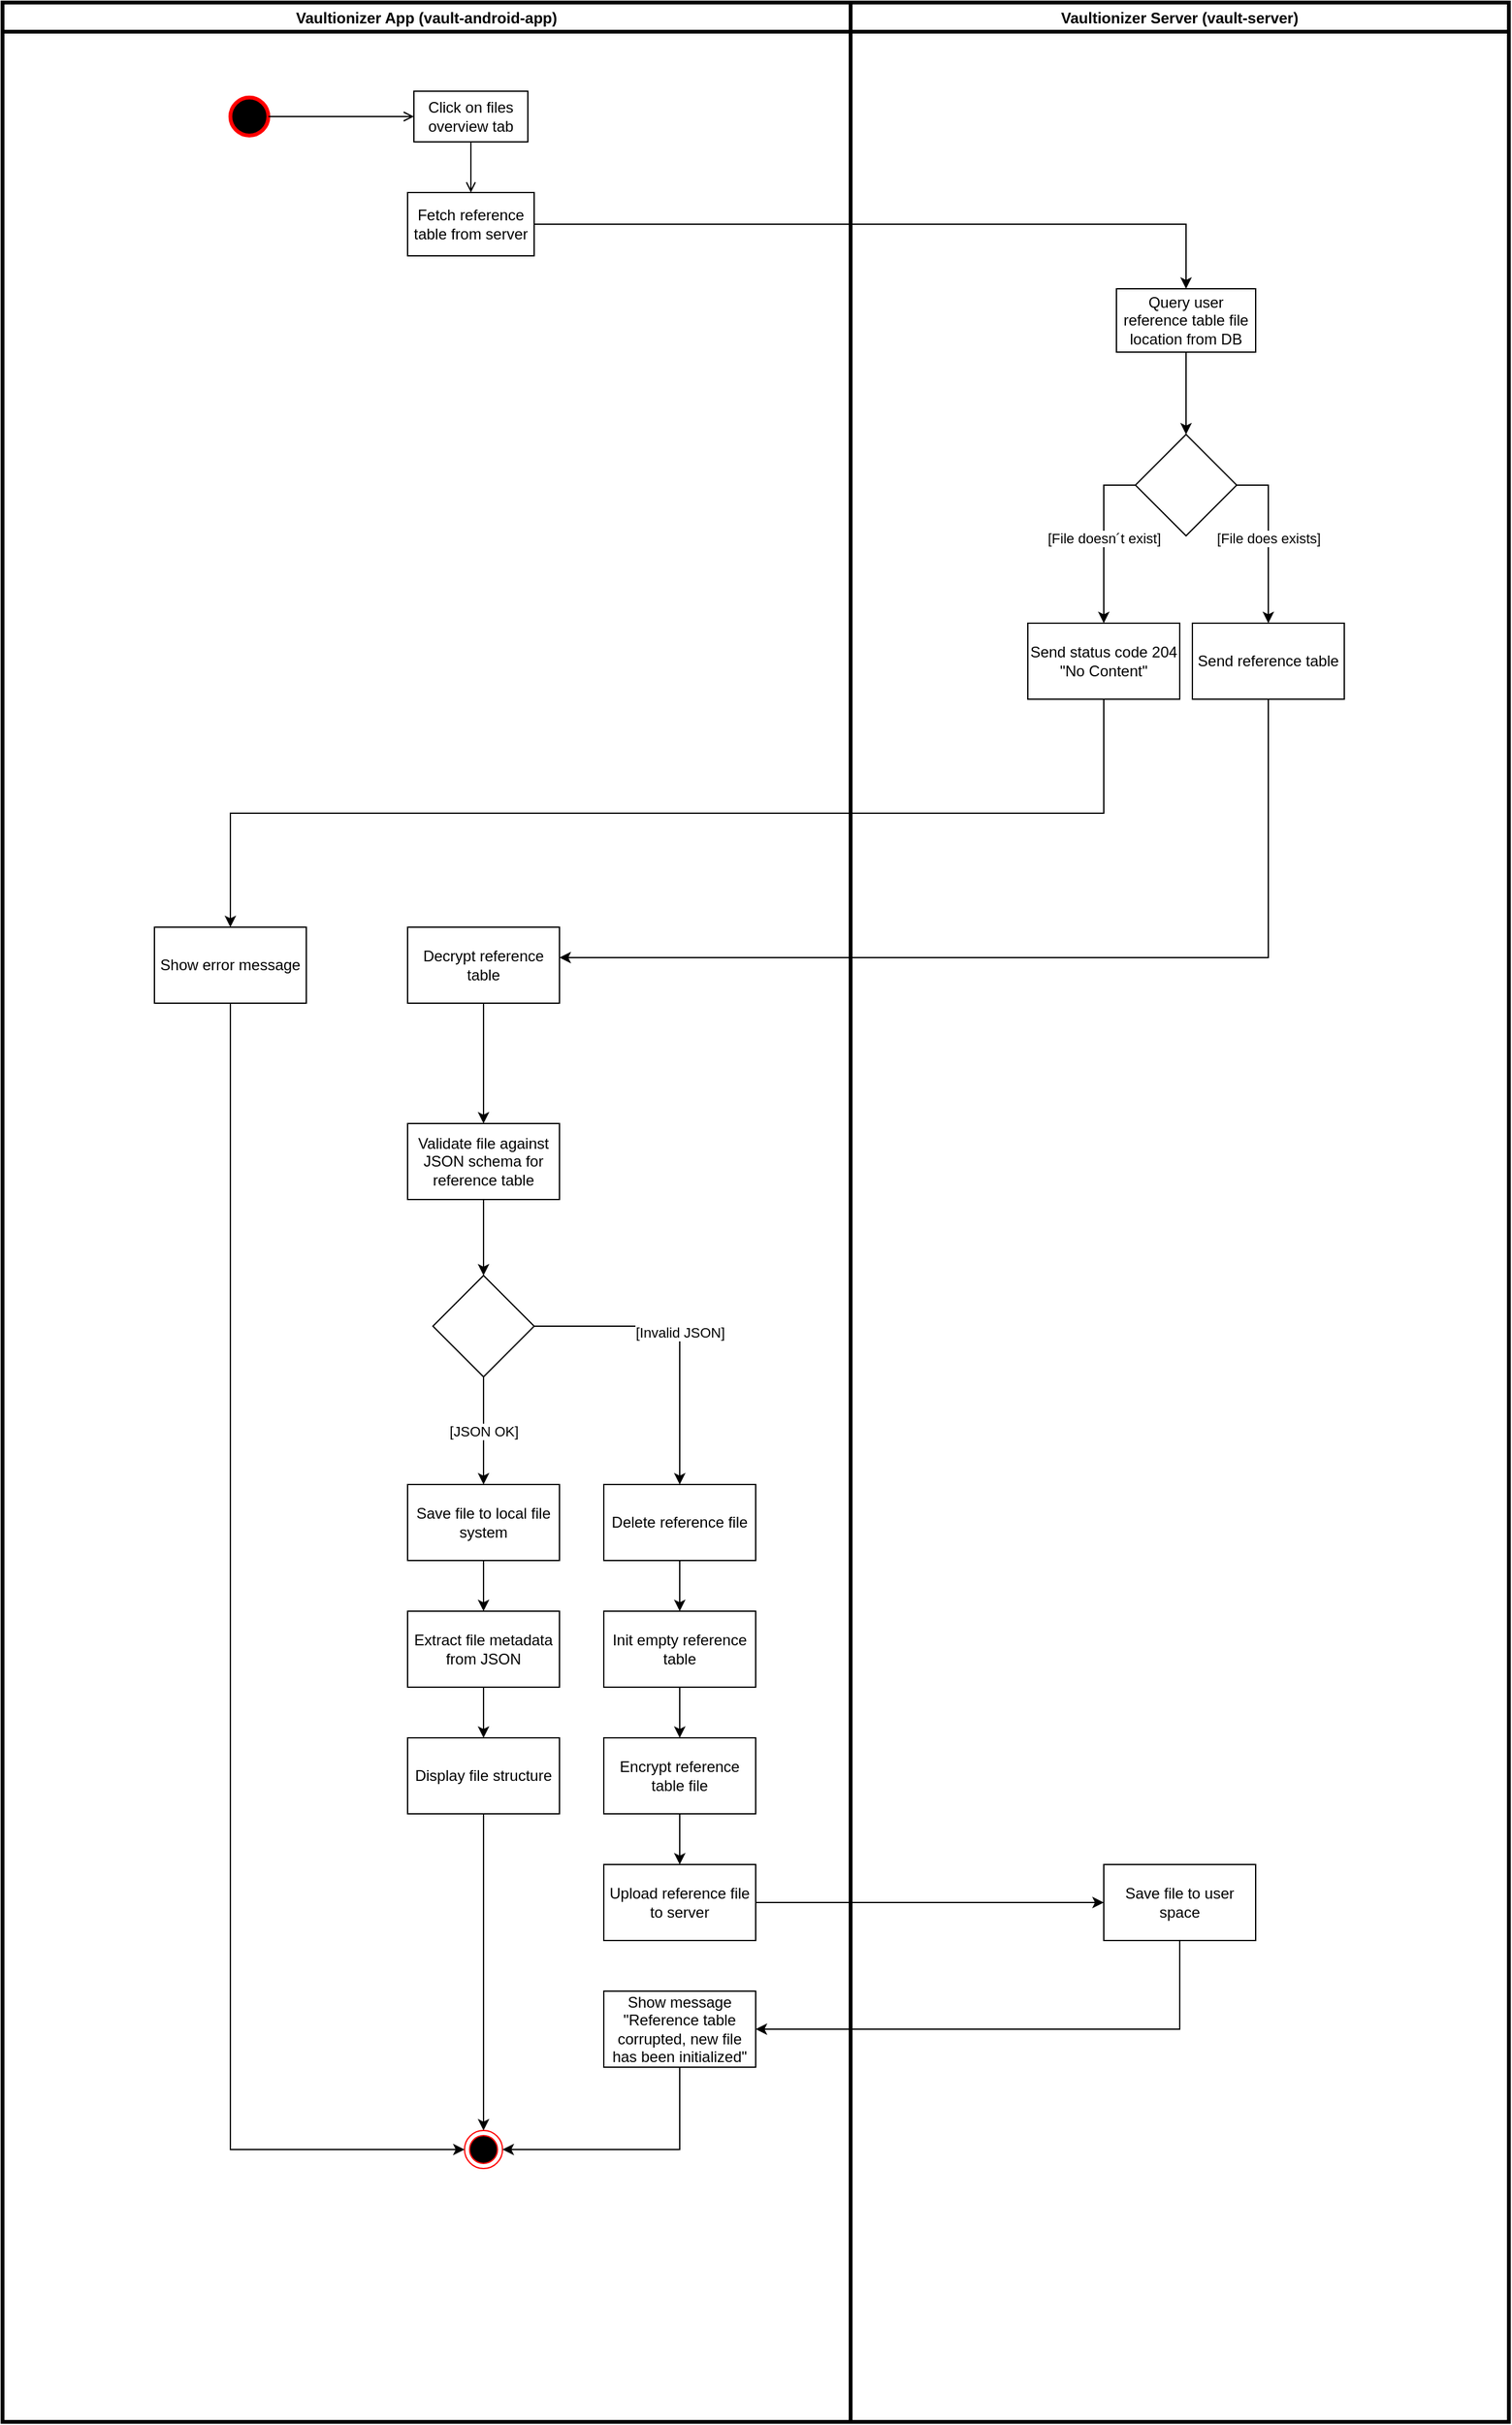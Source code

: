 <mxfile version="13.8.2" type="github">
  <diagram name="Page-1" id="e7e014a7-5840-1c2e-5031-d8a46d1fe8dd">
    <mxGraphModel dx="3231" dy="1091" grid="1" gridSize="10" guides="1" tooltips="1" connect="1" arrows="1" fold="1" page="1" pageScale="1" pageWidth="1169" pageHeight="826" background="#ffffff" math="0" shadow="0">
      <root>
        <mxCell id="0" />
        <mxCell id="1" parent="0" />
        <mxCell id="jn4TW-u3W-nK7IEm40rL-137" value="" style="group" parent="1" vertex="1" connectable="0">
          <mxGeometry x="-180" y="60" width="670" height="1910" as="geometry" />
        </mxCell>
        <mxCell id="jn4TW-u3W-nK7IEm40rL-64" value="Click on files overview tab" style="rounded=0;whiteSpace=wrap;html=1;" parent="jn4TW-u3W-nK7IEm40rL-137" vertex="1">
          <mxGeometry x="325" y="70" width="90" height="40" as="geometry" />
        </mxCell>
        <mxCell id="jn4TW-u3W-nK7IEm40rL-67" value="" style="edgeStyle=orthogonalEdgeStyle;rounded=0;orthogonalLoop=1;jettySize=auto;html=1;endArrow=open;endFill=0;strokeColor=#000000;" parent="jn4TW-u3W-nK7IEm40rL-137" source="jn4TW-u3W-nK7IEm40rL-64" target="jn4TW-u3W-nK7IEm40rL-66" edge="1">
          <mxGeometry relative="1" as="geometry" />
        </mxCell>
        <mxCell id="jn4TW-u3W-nK7IEm40rL-134" value="Vaultionizer App (vault-android-app)" style="swimlane;strokeWidth=3;" parent="jn4TW-u3W-nK7IEm40rL-137" vertex="1">
          <mxGeometry width="670" height="1910" as="geometry" />
        </mxCell>
        <mxCell id="jn4TW-u3W-nK7IEm40rL-138" value="" style="ellipse;whiteSpace=wrap;html=1;aspect=fixed;strokeWidth=3;fillColor=#000000;strokeColor=#FF0000;" parent="jn4TW-u3W-nK7IEm40rL-134" vertex="1">
          <mxGeometry x="180" y="75" width="30" height="30" as="geometry" />
        </mxCell>
        <mxCell id="jn4TW-u3W-nK7IEm40rL-66" value="Fetch reference table from server" style="rounded=0;whiteSpace=wrap;html=1;" parent="jn4TW-u3W-nK7IEm40rL-134" vertex="1">
          <mxGeometry x="320" y="150" width="100" height="50" as="geometry" />
        </mxCell>
        <mxCell id="pSzkmB9aMPkvjZgNoa08-17" value="Decrypt reference table" style="whiteSpace=wrap;html=1;rounded=0;" parent="jn4TW-u3W-nK7IEm40rL-134" vertex="1">
          <mxGeometry x="320" y="730" width="120" height="60" as="geometry" />
        </mxCell>
        <mxCell id="pSzkmB9aMPkvjZgNoa08-19" value="Validate file against JSON schema for reference table" style="whiteSpace=wrap;html=1;rounded=0;" parent="jn4TW-u3W-nK7IEm40rL-134" vertex="1">
          <mxGeometry x="320" y="885" width="120" height="60" as="geometry" />
        </mxCell>
        <mxCell id="pSzkmB9aMPkvjZgNoa08-20" value="" style="edgeStyle=orthogonalEdgeStyle;rounded=0;orthogonalLoop=1;jettySize=auto;html=1;" parent="jn4TW-u3W-nK7IEm40rL-134" source="pSzkmB9aMPkvjZgNoa08-17" target="pSzkmB9aMPkvjZgNoa08-19" edge="1">
          <mxGeometry relative="1" as="geometry" />
        </mxCell>
        <mxCell id="pSzkmB9aMPkvjZgNoa08-27" value="Save file to local file system" style="whiteSpace=wrap;html=1;rounded=0;" parent="jn4TW-u3W-nK7IEm40rL-134" vertex="1">
          <mxGeometry x="320" y="1170" width="120" height="60" as="geometry" />
        </mxCell>
        <mxCell id="pSzkmB9aMPkvjZgNoa08-23" value="" style="rhombus;whiteSpace=wrap;html=1;rounded=0;" parent="jn4TW-u3W-nK7IEm40rL-134" vertex="1">
          <mxGeometry x="340" y="1005" width="80" height="80" as="geometry" />
        </mxCell>
        <mxCell id="pSzkmB9aMPkvjZgNoa08-24" value="" style="edgeStyle=orthogonalEdgeStyle;rounded=0;orthogonalLoop=1;jettySize=auto;html=1;" parent="jn4TW-u3W-nK7IEm40rL-134" source="pSzkmB9aMPkvjZgNoa08-19" target="pSzkmB9aMPkvjZgNoa08-23" edge="1">
          <mxGeometry relative="1" as="geometry" />
        </mxCell>
        <mxCell id="pSzkmB9aMPkvjZgNoa08-28" value="[JSON OK]" style="edgeStyle=orthogonalEdgeStyle;rounded=0;orthogonalLoop=1;jettySize=auto;html=1;" parent="jn4TW-u3W-nK7IEm40rL-134" source="pSzkmB9aMPkvjZgNoa08-23" target="pSzkmB9aMPkvjZgNoa08-27" edge="1">
          <mxGeometry relative="1" as="geometry" />
        </mxCell>
        <mxCell id="pSzkmB9aMPkvjZgNoa08-29" value="Extract file metadata from JSON" style="whiteSpace=wrap;html=1;rounded=0;" parent="jn4TW-u3W-nK7IEm40rL-134" vertex="1">
          <mxGeometry x="320" y="1270" width="120" height="60" as="geometry" />
        </mxCell>
        <mxCell id="pSzkmB9aMPkvjZgNoa08-33" style="edgeStyle=orthogonalEdgeStyle;rounded=0;orthogonalLoop=1;jettySize=auto;html=1;exitX=0.5;exitY=1;exitDx=0;exitDy=0;" parent="jn4TW-u3W-nK7IEm40rL-134" source="pSzkmB9aMPkvjZgNoa08-27" target="pSzkmB9aMPkvjZgNoa08-29" edge="1">
          <mxGeometry relative="1" as="geometry" />
        </mxCell>
        <mxCell id="aOK0xZ8xMo6rmnV5gIBl-40" style="edgeStyle=orthogonalEdgeStyle;rounded=0;orthogonalLoop=1;jettySize=auto;html=1;exitX=0.5;exitY=1;exitDx=0;exitDy=0;entryX=0.5;entryY=0;entryDx=0;entryDy=0;" edge="1" parent="jn4TW-u3W-nK7IEm40rL-134" source="pSzkmB9aMPkvjZgNoa08-31" target="pSzkmB9aMPkvjZgNoa08-34">
          <mxGeometry relative="1" as="geometry" />
        </mxCell>
        <mxCell id="pSzkmB9aMPkvjZgNoa08-31" value="Display file structure" style="whiteSpace=wrap;html=1;rounded=0;" parent="jn4TW-u3W-nK7IEm40rL-134" vertex="1">
          <mxGeometry x="320" y="1370" width="120" height="60" as="geometry" />
        </mxCell>
        <mxCell id="pSzkmB9aMPkvjZgNoa08-32" value="" style="edgeStyle=orthogonalEdgeStyle;rounded=0;orthogonalLoop=1;jettySize=auto;html=1;" parent="jn4TW-u3W-nK7IEm40rL-134" source="pSzkmB9aMPkvjZgNoa08-29" target="pSzkmB9aMPkvjZgNoa08-31" edge="1">
          <mxGeometry relative="1" as="geometry" />
        </mxCell>
        <mxCell id="pSzkmB9aMPkvjZgNoa08-25" value="Delete reference file" style="whiteSpace=wrap;html=1;rounded=0;" parent="jn4TW-u3W-nK7IEm40rL-134" vertex="1">
          <mxGeometry x="475" y="1170" width="120" height="60" as="geometry" />
        </mxCell>
        <mxCell id="pSzkmB9aMPkvjZgNoa08-26" value="[Invalid JSON]" style="edgeStyle=orthogonalEdgeStyle;rounded=0;orthogonalLoop=1;jettySize=auto;html=1;" parent="jn4TW-u3W-nK7IEm40rL-134" source="pSzkmB9aMPkvjZgNoa08-23" target="pSzkmB9aMPkvjZgNoa08-25" edge="1">
          <mxGeometry relative="1" as="geometry" />
        </mxCell>
        <mxCell id="pSzkmB9aMPkvjZgNoa08-37" value="Show error message" style="whiteSpace=wrap;html=1;rounded=0;" parent="jn4TW-u3W-nK7IEm40rL-134" vertex="1">
          <mxGeometry x="120" y="730" width="120" height="60" as="geometry" />
        </mxCell>
        <mxCell id="pSzkmB9aMPkvjZgNoa08-34" value="" style="ellipse;html=1;shape=endState;fillColor=#000000;strokeColor=#ff0000;" parent="jn4TW-u3W-nK7IEm40rL-134" vertex="1">
          <mxGeometry x="365" y="1680" width="30" height="30" as="geometry" />
        </mxCell>
        <mxCell id="pSzkmB9aMPkvjZgNoa08-39" style="edgeStyle=orthogonalEdgeStyle;rounded=0;orthogonalLoop=1;jettySize=auto;html=1;exitX=0.5;exitY=1;exitDx=0;exitDy=0;entryX=0;entryY=0.5;entryDx=0;entryDy=0;" parent="jn4TW-u3W-nK7IEm40rL-134" source="pSzkmB9aMPkvjZgNoa08-37" target="pSzkmB9aMPkvjZgNoa08-34" edge="1">
          <mxGeometry relative="1" as="geometry" />
        </mxCell>
        <mxCell id="aOK0xZ8xMo6rmnV5gIBl-18" value="Init empty reference table" style="whiteSpace=wrap;html=1;rounded=0;" vertex="1" parent="jn4TW-u3W-nK7IEm40rL-134">
          <mxGeometry x="475" y="1270" width="120" height="60" as="geometry" />
        </mxCell>
        <mxCell id="aOK0xZ8xMo6rmnV5gIBl-19" value="" style="edgeStyle=orthogonalEdgeStyle;rounded=0;orthogonalLoop=1;jettySize=auto;html=1;" edge="1" parent="jn4TW-u3W-nK7IEm40rL-134" source="pSzkmB9aMPkvjZgNoa08-25" target="aOK0xZ8xMo6rmnV5gIBl-18">
          <mxGeometry relative="1" as="geometry" />
        </mxCell>
        <mxCell id="aOK0xZ8xMo6rmnV5gIBl-30" value="Encrypt reference table file" style="whiteSpace=wrap;html=1;rounded=0;" vertex="1" parent="jn4TW-u3W-nK7IEm40rL-134">
          <mxGeometry x="475" y="1370" width="120" height="60" as="geometry" />
        </mxCell>
        <mxCell id="aOK0xZ8xMo6rmnV5gIBl-31" value="" style="edgeStyle=orthogonalEdgeStyle;rounded=0;orthogonalLoop=1;jettySize=auto;html=1;" edge="1" parent="jn4TW-u3W-nK7IEm40rL-134" source="aOK0xZ8xMo6rmnV5gIBl-18" target="aOK0xZ8xMo6rmnV5gIBl-30">
          <mxGeometry relative="1" as="geometry" />
        </mxCell>
        <mxCell id="aOK0xZ8xMo6rmnV5gIBl-32" value="Upload reference file to server" style="whiteSpace=wrap;html=1;rounded=0;" vertex="1" parent="jn4TW-u3W-nK7IEm40rL-134">
          <mxGeometry x="475" y="1470" width="120" height="60" as="geometry" />
        </mxCell>
        <mxCell id="aOK0xZ8xMo6rmnV5gIBl-33" value="" style="edgeStyle=orthogonalEdgeStyle;rounded=0;orthogonalLoop=1;jettySize=auto;html=1;" edge="1" parent="jn4TW-u3W-nK7IEm40rL-134" source="aOK0xZ8xMo6rmnV5gIBl-30" target="aOK0xZ8xMo6rmnV5gIBl-32">
          <mxGeometry relative="1" as="geometry" />
        </mxCell>
        <mxCell id="aOK0xZ8xMo6rmnV5gIBl-39" style="edgeStyle=orthogonalEdgeStyle;rounded=0;orthogonalLoop=1;jettySize=auto;html=1;exitX=0.5;exitY=1;exitDx=0;exitDy=0;entryX=1;entryY=0.5;entryDx=0;entryDy=0;" edge="1" parent="jn4TW-u3W-nK7IEm40rL-134" source="aOK0xZ8xMo6rmnV5gIBl-36" target="pSzkmB9aMPkvjZgNoa08-34">
          <mxGeometry relative="1" as="geometry" />
        </mxCell>
        <mxCell id="aOK0xZ8xMo6rmnV5gIBl-36" value="Show message &quot;Reference table corrupted, new file has been initialized&quot;" style="whiteSpace=wrap;html=1;rounded=0;" vertex="1" parent="jn4TW-u3W-nK7IEm40rL-134">
          <mxGeometry x="475" y="1570" width="120" height="60" as="geometry" />
        </mxCell>
        <mxCell id="jn4TW-u3W-nK7IEm40rL-139" style="edgeStyle=orthogonalEdgeStyle;rounded=0;orthogonalLoop=1;jettySize=auto;html=1;exitX=1;exitY=0.5;exitDx=0;exitDy=0;entryX=0;entryY=0.5;entryDx=0;entryDy=0;endArrow=open;endFill=0;strokeColor=#000000;" parent="jn4TW-u3W-nK7IEm40rL-137" source="jn4TW-u3W-nK7IEm40rL-138" target="jn4TW-u3W-nK7IEm40rL-64" edge="1">
          <mxGeometry relative="1" as="geometry" />
        </mxCell>
        <mxCell id="jn4TW-u3W-nK7IEm40rL-135" value="Vaultionizer Server (vault-server)" style="swimlane;strokeWidth=3;" parent="1" vertex="1">
          <mxGeometry x="490" y="60" width="520" height="1910" as="geometry" />
        </mxCell>
        <mxCell id="pSzkmB9aMPkvjZgNoa08-5" value="Query user reference table file location from DB" style="rounded=0;whiteSpace=wrap;html=1;" parent="jn4TW-u3W-nK7IEm40rL-135" vertex="1">
          <mxGeometry x="210" y="226" width="110" height="50" as="geometry" />
        </mxCell>
        <mxCell id="pSzkmB9aMPkvjZgNoa08-10" value="" style="edgeStyle=orthogonalEdgeStyle;rounded=0;orthogonalLoop=1;jettySize=auto;html=1;exitX=0.5;exitY=1;exitDx=0;exitDy=0;" parent="jn4TW-u3W-nK7IEm40rL-135" source="pSzkmB9aMPkvjZgNoa08-5" target="pSzkmB9aMPkvjZgNoa08-9" edge="1">
          <mxGeometry relative="1" as="geometry" />
        </mxCell>
        <mxCell id="pSzkmB9aMPkvjZgNoa08-13" value="Send status code &lt;span id=&quot;code204&quot;&gt;&lt;/span&gt;204 &quot;No Content&quot;" style="whiteSpace=wrap;html=1;rounded=0;" parent="jn4TW-u3W-nK7IEm40rL-135" vertex="1">
          <mxGeometry x="140" y="490" width="120" height="60" as="geometry" />
        </mxCell>
        <mxCell id="pSzkmB9aMPkvjZgNoa08-15" value="Send reference table " style="whiteSpace=wrap;html=1;rounded=0;" parent="jn4TW-u3W-nK7IEm40rL-135" vertex="1">
          <mxGeometry x="270" y="490" width="120" height="60" as="geometry" />
        </mxCell>
        <mxCell id="pSzkmB9aMPkvjZgNoa08-9" value="" style="rhombus;whiteSpace=wrap;html=1;rounded=0;" parent="jn4TW-u3W-nK7IEm40rL-135" vertex="1">
          <mxGeometry x="225" y="341" width="80" height="80" as="geometry" />
        </mxCell>
        <mxCell id="pSzkmB9aMPkvjZgNoa08-14" value="[File doesn´t exist]" style="edgeStyle=orthogonalEdgeStyle;rounded=0;orthogonalLoop=1;jettySize=auto;html=1;entryX=0.5;entryY=0;entryDx=0;entryDy=0;exitX=0;exitY=0.5;exitDx=0;exitDy=0;" parent="jn4TW-u3W-nK7IEm40rL-135" source="pSzkmB9aMPkvjZgNoa08-9" target="pSzkmB9aMPkvjZgNoa08-13" edge="1">
          <mxGeometry relative="1" as="geometry" />
        </mxCell>
        <mxCell id="pSzkmB9aMPkvjZgNoa08-16" value="[File does exists]" style="edgeStyle=orthogonalEdgeStyle;rounded=0;orthogonalLoop=1;jettySize=auto;html=1;exitX=1;exitY=0.5;exitDx=0;exitDy=0;" parent="jn4TW-u3W-nK7IEm40rL-135" source="pSzkmB9aMPkvjZgNoa08-9" target="pSzkmB9aMPkvjZgNoa08-15" edge="1">
          <mxGeometry relative="1" as="geometry">
            <mxPoint x="150" y="426" as="sourcePoint" />
          </mxGeometry>
        </mxCell>
        <mxCell id="aOK0xZ8xMo6rmnV5gIBl-34" value="Save file to user space" style="whiteSpace=wrap;html=1;rounded=0;" vertex="1" parent="jn4TW-u3W-nK7IEm40rL-135">
          <mxGeometry x="200" y="1470" width="120" height="60" as="geometry" />
        </mxCell>
        <mxCell id="aOK0xZ8xMo6rmnV5gIBl-2" value="" style="edgeStyle=orthogonalEdgeStyle;rounded=0;orthogonalLoop=1;jettySize=auto;html=1;entryX=0.5;entryY=0;entryDx=0;entryDy=0;" edge="1" parent="1" source="jn4TW-u3W-nK7IEm40rL-66" target="pSzkmB9aMPkvjZgNoa08-5">
          <mxGeometry relative="1" as="geometry">
            <mxPoint x="665" y="235" as="targetPoint" />
          </mxGeometry>
        </mxCell>
        <mxCell id="aOK0xZ8xMo6rmnV5gIBl-16" style="edgeStyle=orthogonalEdgeStyle;rounded=0;orthogonalLoop=1;jettySize=auto;html=1;exitX=0.5;exitY=1;exitDx=0;exitDy=0;entryX=1;entryY=0.4;entryDx=0;entryDy=0;entryPerimeter=0;" edge="1" parent="1" source="pSzkmB9aMPkvjZgNoa08-15" target="pSzkmB9aMPkvjZgNoa08-17">
          <mxGeometry relative="1" as="geometry" />
        </mxCell>
        <mxCell id="aOK0xZ8xMo6rmnV5gIBl-13" value="" style="edgeStyle=orthogonalEdgeStyle;rounded=0;orthogonalLoop=1;jettySize=auto;html=1;entryX=0.5;entryY=0;entryDx=0;entryDy=0;exitX=0.5;exitY=1;exitDx=0;exitDy=0;" edge="1" parent="1" source="pSzkmB9aMPkvjZgNoa08-13" target="pSzkmB9aMPkvjZgNoa08-37">
          <mxGeometry relative="1" as="geometry">
            <mxPoint x="635" y="820" as="targetPoint" />
          </mxGeometry>
        </mxCell>
        <mxCell id="aOK0xZ8xMo6rmnV5gIBl-35" value="" style="edgeStyle=orthogonalEdgeStyle;rounded=0;orthogonalLoop=1;jettySize=auto;html=1;" edge="1" parent="1" source="aOK0xZ8xMo6rmnV5gIBl-32" target="aOK0xZ8xMo6rmnV5gIBl-34">
          <mxGeometry relative="1" as="geometry" />
        </mxCell>
        <mxCell id="aOK0xZ8xMo6rmnV5gIBl-38" style="edgeStyle=orthogonalEdgeStyle;rounded=0;orthogonalLoop=1;jettySize=auto;html=1;exitX=0.5;exitY=1;exitDx=0;exitDy=0;entryX=1;entryY=0.5;entryDx=0;entryDy=0;" edge="1" parent="1" source="aOK0xZ8xMo6rmnV5gIBl-34" target="aOK0xZ8xMo6rmnV5gIBl-36">
          <mxGeometry relative="1" as="geometry" />
        </mxCell>
      </root>
    </mxGraphModel>
  </diagram>
</mxfile>
